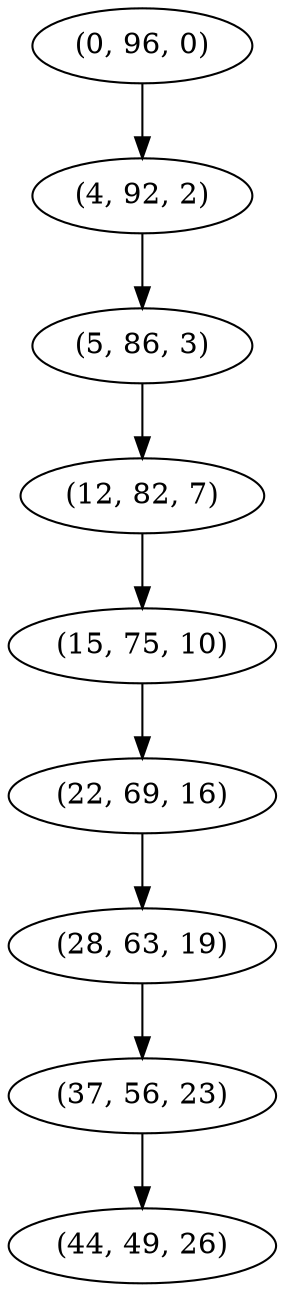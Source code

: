 digraph tree {
    "(0, 96, 0)";
    "(4, 92, 2)";
    "(5, 86, 3)";
    "(12, 82, 7)";
    "(15, 75, 10)";
    "(22, 69, 16)";
    "(28, 63, 19)";
    "(37, 56, 23)";
    "(44, 49, 26)";
    "(0, 96, 0)" -> "(4, 92, 2)";
    "(4, 92, 2)" -> "(5, 86, 3)";
    "(5, 86, 3)" -> "(12, 82, 7)";
    "(12, 82, 7)" -> "(15, 75, 10)";
    "(15, 75, 10)" -> "(22, 69, 16)";
    "(22, 69, 16)" -> "(28, 63, 19)";
    "(28, 63, 19)" -> "(37, 56, 23)";
    "(37, 56, 23)" -> "(44, 49, 26)";
}

